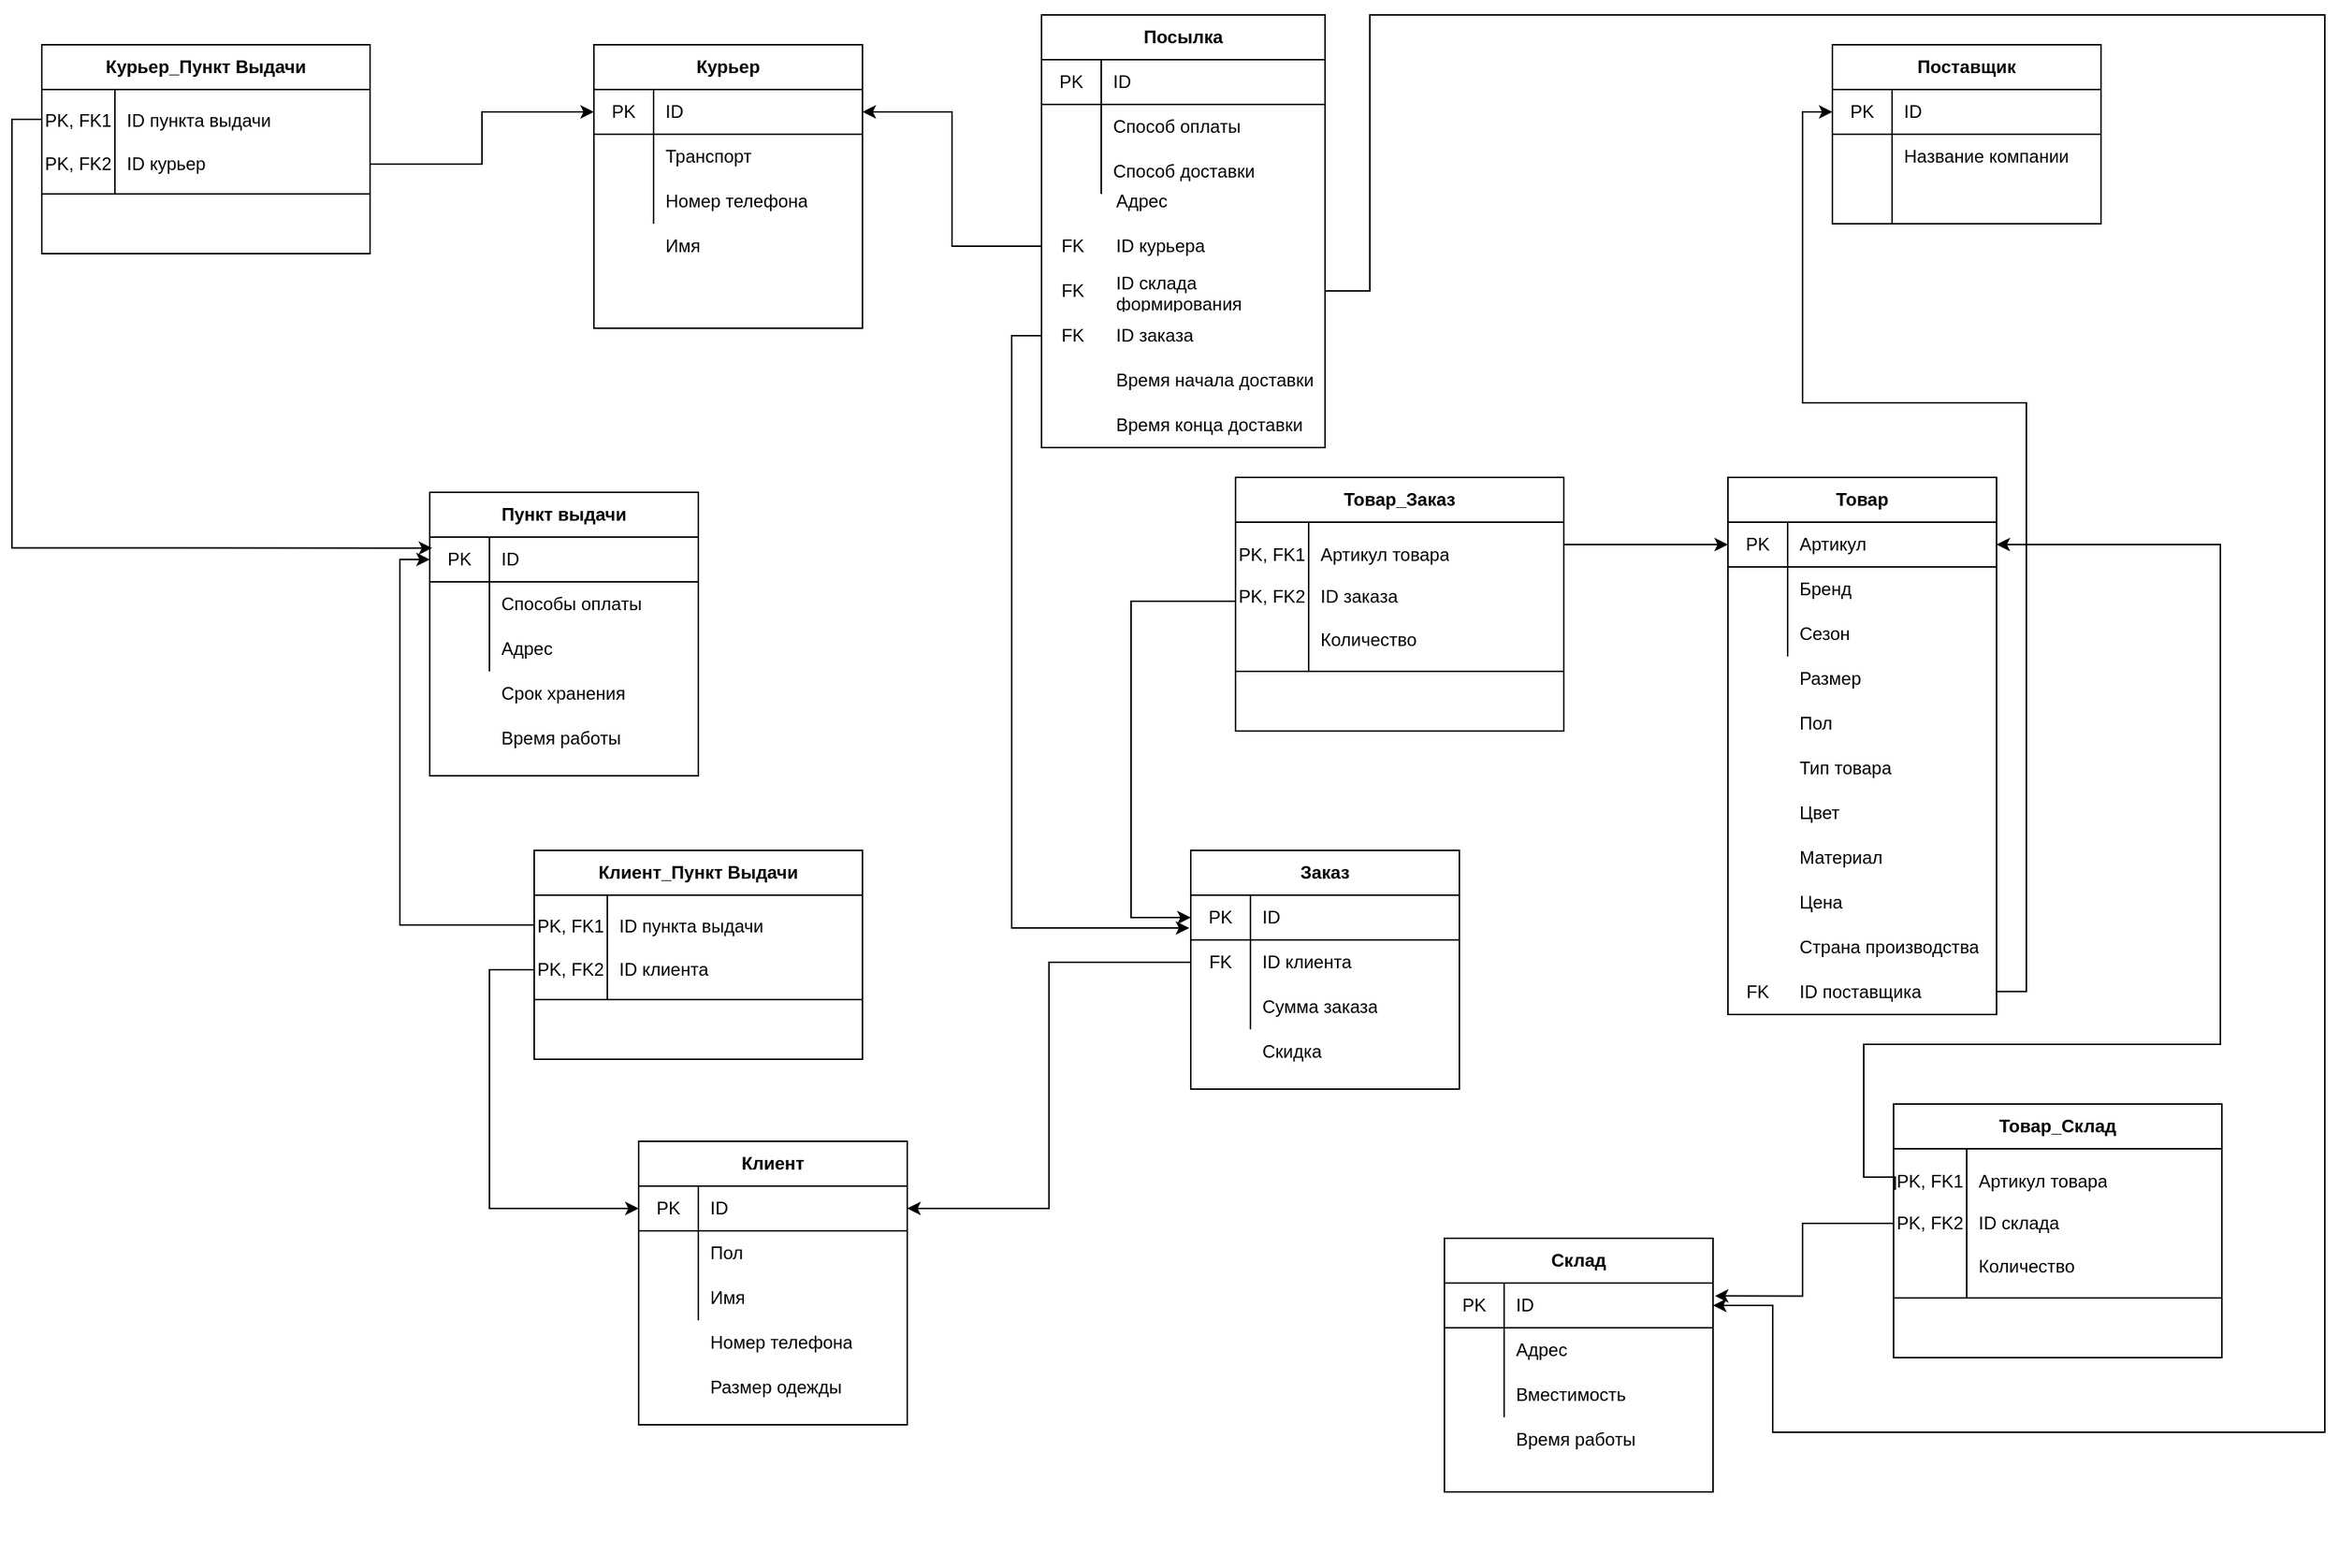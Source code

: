 <mxfile version="13.10.4" type="github">
  <diagram id="lGKr7dU0mGZIIrM9pEWA" name="Page-1">
    <mxGraphModel dx="1609" dy="469" grid="1" gridSize="10" guides="1" tooltips="1" connect="1" arrows="1" fold="1" page="1" pageScale="1" pageWidth="827" pageHeight="1169" math="0" shadow="0">
      <root>
        <mxCell id="0" />
        <mxCell id="1" parent="0" />
        <mxCell id="0K-Lj4Rn9zvSCGiPcpmL-1" value="" style="group" parent="1" vertex="1" connectable="0">
          <mxGeometry x="180" y="80" width="180" height="220" as="geometry" />
        </mxCell>
        <mxCell id="0K-Lj4Rn9zvSCGiPcpmL-2" value="Курьер" style="shape=table;html=1;whiteSpace=wrap;startSize=30;container=1;collapsible=0;childLayout=tableLayout;fixedRows=1;rowLines=0;fontStyle=1;align=center;" parent="0K-Lj4Rn9zvSCGiPcpmL-1" vertex="1">
          <mxGeometry width="180" height="190.0" as="geometry" />
        </mxCell>
        <mxCell id="0K-Lj4Rn9zvSCGiPcpmL-3" value="" style="shape=partialRectangle;html=1;whiteSpace=wrap;collapsible=0;dropTarget=0;pointerEvents=0;fillColor=none;top=0;left=0;bottom=1;right=0;points=[[0,0.5],[1,0.5]];portConstraint=eastwest;" parent="0K-Lj4Rn9zvSCGiPcpmL-2" vertex="1">
          <mxGeometry y="30" width="180" height="30" as="geometry" />
        </mxCell>
        <mxCell id="0K-Lj4Rn9zvSCGiPcpmL-4" value="PK" style="shape=partialRectangle;html=1;whiteSpace=wrap;connectable=0;fillColor=none;top=0;left=0;bottom=0;right=0;overflow=hidden;" parent="0K-Lj4Rn9zvSCGiPcpmL-3" vertex="1">
          <mxGeometry width="40" height="30" as="geometry" />
        </mxCell>
        <mxCell id="0K-Lj4Rn9zvSCGiPcpmL-5" value="ID" style="shape=partialRectangle;html=1;whiteSpace=wrap;connectable=0;fillColor=none;top=0;left=0;bottom=0;right=0;align=left;spacingLeft=6;overflow=hidden;" parent="0K-Lj4Rn9zvSCGiPcpmL-3" vertex="1">
          <mxGeometry x="40" width="140" height="30" as="geometry" />
        </mxCell>
        <mxCell id="0K-Lj4Rn9zvSCGiPcpmL-6" value="" style="shape=partialRectangle;html=1;whiteSpace=wrap;collapsible=0;dropTarget=0;pointerEvents=0;fillColor=none;top=0;left=0;bottom=0;right=0;points=[[0,0.5],[1,0.5]];portConstraint=eastwest;" parent="0K-Lj4Rn9zvSCGiPcpmL-2" vertex="1">
          <mxGeometry y="60" width="180" height="30" as="geometry" />
        </mxCell>
        <mxCell id="0K-Lj4Rn9zvSCGiPcpmL-7" value="" style="shape=partialRectangle;html=1;whiteSpace=wrap;connectable=0;fillColor=none;top=0;left=0;bottom=0;right=0;overflow=hidden;" parent="0K-Lj4Rn9zvSCGiPcpmL-6" vertex="1">
          <mxGeometry width="40" height="30" as="geometry" />
        </mxCell>
        <mxCell id="0K-Lj4Rn9zvSCGiPcpmL-8" value="Транспорт" style="shape=partialRectangle;html=1;whiteSpace=wrap;connectable=0;fillColor=none;top=0;left=0;bottom=0;right=0;align=left;spacingLeft=6;overflow=hidden;" parent="0K-Lj4Rn9zvSCGiPcpmL-6" vertex="1">
          <mxGeometry x="40" width="140" height="30" as="geometry" />
        </mxCell>
        <mxCell id="0K-Lj4Rn9zvSCGiPcpmL-9" value="" style="shape=partialRectangle;html=1;whiteSpace=wrap;collapsible=0;dropTarget=0;pointerEvents=0;fillColor=none;top=0;left=0;bottom=0;right=0;points=[[0,0.5],[1,0.5]];portConstraint=eastwest;" parent="0K-Lj4Rn9zvSCGiPcpmL-2" vertex="1">
          <mxGeometry y="90" width="180" height="30" as="geometry" />
        </mxCell>
        <mxCell id="0K-Lj4Rn9zvSCGiPcpmL-10" value="" style="shape=partialRectangle;html=1;whiteSpace=wrap;connectable=0;fillColor=none;top=0;left=0;bottom=0;right=0;overflow=hidden;" parent="0K-Lj4Rn9zvSCGiPcpmL-9" vertex="1">
          <mxGeometry width="40" height="30" as="geometry" />
        </mxCell>
        <mxCell id="0K-Lj4Rn9zvSCGiPcpmL-11" value="Номер телефона" style="shape=partialRectangle;html=1;whiteSpace=wrap;connectable=0;fillColor=none;top=0;left=0;bottom=0;right=0;align=left;spacingLeft=6;overflow=hidden;" parent="0K-Lj4Rn9zvSCGiPcpmL-9" vertex="1">
          <mxGeometry x="40" width="140" height="30" as="geometry" />
        </mxCell>
        <mxCell id="0K-Lj4Rn9zvSCGiPcpmL-12" value="" style="shape=partialRectangle;html=1;whiteSpace=wrap;collapsible=0;dropTarget=0;pointerEvents=0;fillColor=none;top=0;left=0;bottom=0;right=0;points=[[0,0.5],[1,0.5]];portConstraint=eastwest;" parent="0K-Lj4Rn9zvSCGiPcpmL-1" vertex="1">
          <mxGeometry y="120.0" width="180" height="30.0" as="geometry" />
        </mxCell>
        <mxCell id="0K-Lj4Rn9zvSCGiPcpmL-13" value="" style="shape=partialRectangle;html=1;whiteSpace=wrap;connectable=0;fillColor=none;top=0;left=0;bottom=0;right=0;overflow=hidden;" parent="0K-Lj4Rn9zvSCGiPcpmL-12" vertex="1">
          <mxGeometry x="-10" width="50" height="30.0" as="geometry" />
        </mxCell>
        <mxCell id="0K-Lj4Rn9zvSCGiPcpmL-14" value="Имя" style="shape=partialRectangle;html=1;whiteSpace=wrap;connectable=0;fillColor=none;top=0;left=0;bottom=0;right=0;align=left;spacingLeft=6;overflow=hidden;" parent="0K-Lj4Rn9zvSCGiPcpmL-12" vertex="1">
          <mxGeometry x="40" width="140" height="30.0" as="geometry" />
        </mxCell>
        <mxCell id="0K-Lj4Rn9zvSCGiPcpmL-15" value="" style="shape=partialRectangle;html=1;whiteSpace=wrap;collapsible=0;dropTarget=0;pointerEvents=0;fillColor=none;top=0;left=0;bottom=0;right=0;points=[[0,0.5],[1,0.5]];portConstraint=eastwest;" parent="0K-Lj4Rn9zvSCGiPcpmL-1" vertex="1">
          <mxGeometry y="150" width="180" height="30.0" as="geometry" />
        </mxCell>
        <mxCell id="0K-Lj4Rn9zvSCGiPcpmL-16" value="" style="shape=partialRectangle;html=1;whiteSpace=wrap;connectable=0;fillColor=none;top=0;left=0;bottom=0;right=0;overflow=hidden;" parent="0K-Lj4Rn9zvSCGiPcpmL-15" vertex="1">
          <mxGeometry width="40" height="30.0" as="geometry" />
        </mxCell>
        <mxCell id="0K-Lj4Rn9zvSCGiPcpmL-18" value="" style="group" parent="1" vertex="1" connectable="0">
          <mxGeometry x="480" y="50" width="190" height="300" as="geometry" />
        </mxCell>
        <mxCell id="0K-Lj4Rn9zvSCGiPcpmL-29" value="" style="shape=partialRectangle;html=1;whiteSpace=wrap;collapsible=0;dropTarget=0;pointerEvents=0;fillColor=none;top=0;left=0;bottom=0;right=0;points=[[0,0.5],[1,0.5]];portConstraint=eastwest;" parent="0K-Lj4Rn9zvSCGiPcpmL-18" vertex="1">
          <mxGeometry y="180" width="190" height="30" as="geometry" />
        </mxCell>
        <mxCell id="0K-Lj4Rn9zvSCGiPcpmL-30" value="FK" style="shape=partialRectangle;html=1;whiteSpace=wrap;connectable=0;fillColor=none;top=0;left=0;bottom=0;right=0;overflow=hidden;" parent="0K-Lj4Rn9zvSCGiPcpmL-29" vertex="1">
          <mxGeometry width="42.222" height="30" as="geometry" />
        </mxCell>
        <mxCell id="0K-Lj4Rn9zvSCGiPcpmL-31" value="ID склада формирования" style="shape=partialRectangle;html=1;whiteSpace=wrap;connectable=0;fillColor=none;top=0;left=0;bottom=0;right=0;align=left;spacingLeft=6;overflow=hidden;" parent="0K-Lj4Rn9zvSCGiPcpmL-29" vertex="1">
          <mxGeometry x="42.222" width="147.778" height="30" as="geometry" />
        </mxCell>
        <mxCell id="0K-Lj4Rn9zvSCGiPcpmL-32" value="" style="shape=partialRectangle;html=1;whiteSpace=wrap;collapsible=0;dropTarget=0;pointerEvents=0;fillColor=none;top=0;left=0;bottom=0;right=0;points=[[0,0.5],[1,0.5]];portConstraint=eastwest;" parent="0K-Lj4Rn9zvSCGiPcpmL-18" vertex="1">
          <mxGeometry y="150" width="190" height="30" as="geometry" />
        </mxCell>
        <mxCell id="0K-Lj4Rn9zvSCGiPcpmL-33" value="FK" style="shape=partialRectangle;html=1;whiteSpace=wrap;connectable=0;fillColor=none;top=0;left=0;bottom=0;right=0;overflow=hidden;" parent="0K-Lj4Rn9zvSCGiPcpmL-32" vertex="1">
          <mxGeometry width="42.222" height="30" as="geometry" />
        </mxCell>
        <mxCell id="0K-Lj4Rn9zvSCGiPcpmL-34" value="ID курьера" style="shape=partialRectangle;html=1;whiteSpace=wrap;connectable=0;fillColor=none;top=0;left=0;bottom=0;right=0;align=left;spacingLeft=6;overflow=hidden;" parent="0K-Lj4Rn9zvSCGiPcpmL-32" vertex="1">
          <mxGeometry x="42.222" width="147.778" height="30" as="geometry" />
        </mxCell>
        <mxCell id="0K-Lj4Rn9zvSCGiPcpmL-35" value="" style="shape=partialRectangle;html=1;whiteSpace=wrap;collapsible=0;dropTarget=0;pointerEvents=0;fillColor=none;top=0;left=0;bottom=0;right=0;points=[[0,0.5],[1,0.5]];portConstraint=eastwest;" parent="0K-Lj4Rn9zvSCGiPcpmL-18" vertex="1">
          <mxGeometry y="120" width="190" height="30" as="geometry" />
        </mxCell>
        <mxCell id="0K-Lj4Rn9zvSCGiPcpmL-36" value="" style="shape=partialRectangle;html=1;whiteSpace=wrap;connectable=0;fillColor=none;top=0;left=0;bottom=0;right=0;overflow=hidden;" parent="0K-Lj4Rn9zvSCGiPcpmL-35" vertex="1">
          <mxGeometry width="42.222" height="30" as="geometry" />
        </mxCell>
        <mxCell id="0K-Lj4Rn9zvSCGiPcpmL-37" value="Адрес" style="shape=partialRectangle;html=1;whiteSpace=wrap;connectable=0;fillColor=none;top=0;left=0;bottom=0;right=0;align=left;spacingLeft=6;overflow=hidden;" parent="0K-Lj4Rn9zvSCGiPcpmL-35" vertex="1">
          <mxGeometry x="42.222" width="147.778" height="30" as="geometry" />
        </mxCell>
        <mxCell id="0K-Lj4Rn9zvSCGiPcpmL-38" value="" style="shape=partialRectangle;html=1;whiteSpace=wrap;collapsible=0;dropTarget=0;pointerEvents=0;fillColor=none;top=0;left=0;bottom=0;right=0;points=[[0,0.5],[1,0.5]];portConstraint=eastwest;" parent="0K-Lj4Rn9zvSCGiPcpmL-18" vertex="1">
          <mxGeometry y="210" width="190" height="30" as="geometry" />
        </mxCell>
        <mxCell id="0K-Lj4Rn9zvSCGiPcpmL-39" value="FK" style="shape=partialRectangle;html=1;whiteSpace=wrap;connectable=0;fillColor=none;top=0;left=0;bottom=0;right=0;overflow=hidden;" parent="0K-Lj4Rn9zvSCGiPcpmL-38" vertex="1">
          <mxGeometry width="42.222" height="30" as="geometry" />
        </mxCell>
        <mxCell id="0K-Lj4Rn9zvSCGiPcpmL-40" value="ID заказа" style="shape=partialRectangle;html=1;whiteSpace=wrap;connectable=0;fillColor=none;top=0;left=0;bottom=0;right=0;align=left;spacingLeft=6;overflow=hidden;" parent="0K-Lj4Rn9zvSCGiPcpmL-38" vertex="1">
          <mxGeometry x="42.222" width="147.778" height="30" as="geometry" />
        </mxCell>
        <mxCell id="0K-Lj4Rn9zvSCGiPcpmL-41" value="" style="shape=partialRectangle;html=1;whiteSpace=wrap;collapsible=0;dropTarget=0;pointerEvents=0;fillColor=none;top=0;left=0;bottom=0;right=0;points=[[0,0.5],[1,0.5]];portConstraint=eastwest;" parent="0K-Lj4Rn9zvSCGiPcpmL-18" vertex="1">
          <mxGeometry y="240" width="190" height="30" as="geometry" />
        </mxCell>
        <mxCell id="0K-Lj4Rn9zvSCGiPcpmL-42" value="Время начала доставки" style="shape=partialRectangle;html=1;whiteSpace=wrap;connectable=0;fillColor=none;top=0;left=0;bottom=0;right=0;align=left;spacingLeft=6;overflow=hidden;" parent="0K-Lj4Rn9zvSCGiPcpmL-18" vertex="1">
          <mxGeometry x="42.222" y="240" width="147.778" height="30" as="geometry" />
        </mxCell>
        <mxCell id="sMgj1Hey4ygl2iS8Wv_3-3" value="Время конца доставки" style="shape=partialRectangle;html=1;whiteSpace=wrap;connectable=0;fillColor=none;top=0;left=0;bottom=0;right=0;align=left;spacingLeft=6;overflow=hidden;" vertex="1" parent="0K-Lj4Rn9zvSCGiPcpmL-18">
          <mxGeometry x="42.222" y="270" width="147.778" height="30" as="geometry" />
        </mxCell>
        <mxCell id="0K-Lj4Rn9zvSCGiPcpmL-43" value="" style="group" parent="1" vertex="1" connectable="0">
          <mxGeometry x="940" y="370" width="180" height="360" as="geometry" />
        </mxCell>
        <mxCell id="0K-Lj4Rn9zvSCGiPcpmL-44" value="" style="group" parent="0K-Lj4Rn9zvSCGiPcpmL-43" vertex="1" connectable="0">
          <mxGeometry width="180" height="360" as="geometry" />
        </mxCell>
        <mxCell id="0K-Lj4Rn9zvSCGiPcpmL-45" value="Товар" style="shape=table;html=1;whiteSpace=wrap;startSize=30;container=1;collapsible=0;childLayout=tableLayout;fixedRows=1;rowLines=0;fontStyle=1;align=center;" parent="0K-Lj4Rn9zvSCGiPcpmL-44" vertex="1">
          <mxGeometry width="180" height="360" as="geometry" />
        </mxCell>
        <mxCell id="0K-Lj4Rn9zvSCGiPcpmL-46" value="" style="shape=partialRectangle;html=1;whiteSpace=wrap;collapsible=0;dropTarget=0;pointerEvents=0;fillColor=none;top=0;left=0;bottom=1;right=0;points=[[0,0.5],[1,0.5]];portConstraint=eastwest;" parent="0K-Lj4Rn9zvSCGiPcpmL-45" vertex="1">
          <mxGeometry y="30" width="180" height="30" as="geometry" />
        </mxCell>
        <mxCell id="0K-Lj4Rn9zvSCGiPcpmL-47" value="PK" style="shape=partialRectangle;html=1;whiteSpace=wrap;connectable=0;fillColor=none;top=0;left=0;bottom=0;right=0;overflow=hidden;" parent="0K-Lj4Rn9zvSCGiPcpmL-46" vertex="1">
          <mxGeometry width="40" height="30" as="geometry" />
        </mxCell>
        <mxCell id="0K-Lj4Rn9zvSCGiPcpmL-48" value="Артикул" style="shape=partialRectangle;html=1;whiteSpace=wrap;connectable=0;fillColor=none;top=0;left=0;bottom=0;right=0;align=left;spacingLeft=6;overflow=hidden;" parent="0K-Lj4Rn9zvSCGiPcpmL-46" vertex="1">
          <mxGeometry x="40" width="140" height="30" as="geometry" />
        </mxCell>
        <mxCell id="0K-Lj4Rn9zvSCGiPcpmL-49" value="" style="shape=partialRectangle;html=1;whiteSpace=wrap;collapsible=0;dropTarget=0;pointerEvents=0;fillColor=none;top=0;left=0;bottom=0;right=0;points=[[0,0.5],[1,0.5]];portConstraint=eastwest;" parent="0K-Lj4Rn9zvSCGiPcpmL-45" vertex="1">
          <mxGeometry y="60" width="180" height="30" as="geometry" />
        </mxCell>
        <mxCell id="0K-Lj4Rn9zvSCGiPcpmL-50" value="" style="shape=partialRectangle;html=1;whiteSpace=wrap;connectable=0;fillColor=none;top=0;left=0;bottom=0;right=0;overflow=hidden;" parent="0K-Lj4Rn9zvSCGiPcpmL-49" vertex="1">
          <mxGeometry width="40" height="30" as="geometry" />
        </mxCell>
        <mxCell id="0K-Lj4Rn9zvSCGiPcpmL-51" value="Бренд" style="shape=partialRectangle;html=1;whiteSpace=wrap;connectable=0;fillColor=none;top=0;left=0;bottom=0;right=0;align=left;spacingLeft=6;overflow=hidden;" parent="0K-Lj4Rn9zvSCGiPcpmL-49" vertex="1">
          <mxGeometry x="40" width="140" height="30" as="geometry" />
        </mxCell>
        <mxCell id="0K-Lj4Rn9zvSCGiPcpmL-52" value="" style="shape=partialRectangle;html=1;whiteSpace=wrap;collapsible=0;dropTarget=0;pointerEvents=0;fillColor=none;top=0;left=0;bottom=0;right=0;points=[[0,0.5],[1,0.5]];portConstraint=eastwest;" parent="0K-Lj4Rn9zvSCGiPcpmL-45" vertex="1">
          <mxGeometry y="90" width="180" height="30" as="geometry" />
        </mxCell>
        <mxCell id="0K-Lj4Rn9zvSCGiPcpmL-53" value="" style="shape=partialRectangle;html=1;whiteSpace=wrap;connectable=0;fillColor=none;top=0;left=0;bottom=0;right=0;overflow=hidden;" parent="0K-Lj4Rn9zvSCGiPcpmL-52" vertex="1">
          <mxGeometry width="40" height="30" as="geometry" />
        </mxCell>
        <mxCell id="0K-Lj4Rn9zvSCGiPcpmL-54" value="Сезон" style="shape=partialRectangle;html=1;whiteSpace=wrap;connectable=0;fillColor=none;top=0;left=0;bottom=0;right=0;align=left;spacingLeft=6;overflow=hidden;" parent="0K-Lj4Rn9zvSCGiPcpmL-52" vertex="1">
          <mxGeometry x="40" width="140" height="30" as="geometry" />
        </mxCell>
        <mxCell id="0K-Lj4Rn9zvSCGiPcpmL-55" value="" style="shape=partialRectangle;html=1;whiteSpace=wrap;collapsible=0;dropTarget=0;pointerEvents=0;fillColor=none;top=0;left=0;bottom=0;right=0;points=[[0,0.5],[1,0.5]];portConstraint=eastwest;" parent="0K-Lj4Rn9zvSCGiPcpmL-44" vertex="1">
          <mxGeometry y="180" width="180" height="30.0" as="geometry" />
        </mxCell>
        <mxCell id="0K-Lj4Rn9zvSCGiPcpmL-56" value="" style="shape=partialRectangle;html=1;whiteSpace=wrap;connectable=0;fillColor=none;top=0;left=0;bottom=0;right=0;overflow=hidden;" parent="0K-Lj4Rn9zvSCGiPcpmL-55" vertex="1">
          <mxGeometry width="40" height="30.0" as="geometry" />
        </mxCell>
        <mxCell id="0K-Lj4Rn9zvSCGiPcpmL-57" value="Тип товара" style="shape=partialRectangle;html=1;whiteSpace=wrap;connectable=0;fillColor=none;top=0;left=0;bottom=0;right=0;align=left;spacingLeft=6;overflow=hidden;" parent="0K-Lj4Rn9zvSCGiPcpmL-55" vertex="1">
          <mxGeometry x="40" width="140" height="30.0" as="geometry" />
        </mxCell>
        <mxCell id="0K-Lj4Rn9zvSCGiPcpmL-58" value="" style="shape=partialRectangle;html=1;whiteSpace=wrap;collapsible=0;dropTarget=0;pointerEvents=0;fillColor=none;top=0;left=0;bottom=0;right=0;points=[[0,0.5],[1,0.5]];portConstraint=eastwest;" parent="0K-Lj4Rn9zvSCGiPcpmL-44" vertex="1">
          <mxGeometry y="150" width="180" height="30.0" as="geometry" />
        </mxCell>
        <mxCell id="0K-Lj4Rn9zvSCGiPcpmL-59" value="" style="shape=partialRectangle;html=1;whiteSpace=wrap;connectable=0;fillColor=none;top=0;left=0;bottom=0;right=0;overflow=hidden;" parent="0K-Lj4Rn9zvSCGiPcpmL-58" vertex="1">
          <mxGeometry width="40" height="30.0" as="geometry" />
        </mxCell>
        <mxCell id="0K-Lj4Rn9zvSCGiPcpmL-60" value="Пол" style="shape=partialRectangle;html=1;whiteSpace=wrap;connectable=0;fillColor=none;top=0;left=0;bottom=0;right=0;align=left;spacingLeft=6;overflow=hidden;" parent="0K-Lj4Rn9zvSCGiPcpmL-58" vertex="1">
          <mxGeometry x="40" width="140" height="30.0" as="geometry" />
        </mxCell>
        <mxCell id="0K-Lj4Rn9zvSCGiPcpmL-61" value="" style="shape=partialRectangle;html=1;whiteSpace=wrap;collapsible=0;dropTarget=0;pointerEvents=0;fillColor=none;top=0;left=0;bottom=0;right=0;points=[[0,0.5],[1,0.5]];portConstraint=eastwest;" parent="0K-Lj4Rn9zvSCGiPcpmL-44" vertex="1">
          <mxGeometry y="120.0" width="180" height="30.0" as="geometry" />
        </mxCell>
        <mxCell id="0K-Lj4Rn9zvSCGiPcpmL-62" value="" style="shape=partialRectangle;html=1;whiteSpace=wrap;connectable=0;fillColor=none;top=0;left=0;bottom=0;right=0;overflow=hidden;" parent="0K-Lj4Rn9zvSCGiPcpmL-61" vertex="1">
          <mxGeometry width="40" height="30.0" as="geometry" />
        </mxCell>
        <mxCell id="0K-Lj4Rn9zvSCGiPcpmL-63" value="Размер" style="shape=partialRectangle;html=1;whiteSpace=wrap;connectable=0;fillColor=none;top=0;left=0;bottom=0;right=0;align=left;spacingLeft=6;overflow=hidden;" parent="0K-Lj4Rn9zvSCGiPcpmL-61" vertex="1">
          <mxGeometry x="40" width="140" height="30.0" as="geometry" />
        </mxCell>
        <mxCell id="0K-Lj4Rn9zvSCGiPcpmL-64" value="" style="shape=partialRectangle;html=1;whiteSpace=wrap;collapsible=0;dropTarget=0;pointerEvents=0;fillColor=none;top=0;left=0;bottom=0;right=0;points=[[0,0.5],[1,0.5]];portConstraint=eastwest;" parent="0K-Lj4Rn9zvSCGiPcpmL-44" vertex="1">
          <mxGeometry y="210.0" width="180" height="30.0" as="geometry" />
        </mxCell>
        <mxCell id="0K-Lj4Rn9zvSCGiPcpmL-65" value="" style="shape=partialRectangle;html=1;whiteSpace=wrap;connectable=0;fillColor=none;top=0;left=0;bottom=0;right=0;overflow=hidden;" parent="0K-Lj4Rn9zvSCGiPcpmL-64" vertex="1">
          <mxGeometry width="40" height="30.0" as="geometry" />
        </mxCell>
        <mxCell id="0K-Lj4Rn9zvSCGiPcpmL-66" value="Цвет" style="shape=partialRectangle;html=1;whiteSpace=wrap;connectable=0;fillColor=none;top=0;left=0;bottom=0;right=0;align=left;spacingLeft=6;overflow=hidden;" parent="0K-Lj4Rn9zvSCGiPcpmL-64" vertex="1">
          <mxGeometry x="40" width="140" height="30.0" as="geometry" />
        </mxCell>
        <mxCell id="0K-Lj4Rn9zvSCGiPcpmL-67" value="" style="shape=partialRectangle;html=1;whiteSpace=wrap;collapsible=0;dropTarget=0;pointerEvents=0;fillColor=none;top=0;left=0;bottom=0;right=0;points=[[0,0.5],[1,0.5]];portConstraint=eastwest;" parent="0K-Lj4Rn9zvSCGiPcpmL-44" vertex="1">
          <mxGeometry y="240.0" width="180" height="30.0" as="geometry" />
        </mxCell>
        <mxCell id="0K-Lj4Rn9zvSCGiPcpmL-68" value="" style="shape=partialRectangle;html=1;whiteSpace=wrap;connectable=0;fillColor=none;top=0;left=0;bottom=0;right=0;overflow=hidden;" parent="0K-Lj4Rn9zvSCGiPcpmL-67" vertex="1">
          <mxGeometry width="40" height="30.0" as="geometry" />
        </mxCell>
        <mxCell id="0K-Lj4Rn9zvSCGiPcpmL-69" value="Материал" style="shape=partialRectangle;html=1;whiteSpace=wrap;connectable=0;fillColor=none;top=0;left=0;bottom=0;right=0;align=left;spacingLeft=6;overflow=hidden;" parent="0K-Lj4Rn9zvSCGiPcpmL-67" vertex="1">
          <mxGeometry x="40" width="140" height="30.0" as="geometry" />
        </mxCell>
        <mxCell id="0K-Lj4Rn9zvSCGiPcpmL-70" value="" style="shape=partialRectangle;html=1;whiteSpace=wrap;collapsible=0;dropTarget=0;pointerEvents=0;fillColor=none;top=0;left=0;bottom=0;right=0;points=[[0,0.5],[1,0.5]];portConstraint=eastwest;" parent="0K-Lj4Rn9zvSCGiPcpmL-44" vertex="1">
          <mxGeometry y="270.0" width="180" height="30.0" as="geometry" />
        </mxCell>
        <mxCell id="0K-Lj4Rn9zvSCGiPcpmL-71" value="" style="shape=partialRectangle;html=1;whiteSpace=wrap;connectable=0;fillColor=none;top=0;left=0;bottom=0;right=0;overflow=hidden;" parent="0K-Lj4Rn9zvSCGiPcpmL-70" vertex="1">
          <mxGeometry width="40" height="30.0" as="geometry" />
        </mxCell>
        <mxCell id="0K-Lj4Rn9zvSCGiPcpmL-72" value="Цена" style="shape=partialRectangle;html=1;whiteSpace=wrap;connectable=0;fillColor=none;top=0;left=0;bottom=0;right=0;align=left;spacingLeft=6;overflow=hidden;" parent="0K-Lj4Rn9zvSCGiPcpmL-70" vertex="1">
          <mxGeometry x="40" width="140" height="30.0" as="geometry" />
        </mxCell>
        <mxCell id="0K-Lj4Rn9zvSCGiPcpmL-73" value="" style="shape=partialRectangle;html=1;whiteSpace=wrap;collapsible=0;dropTarget=0;pointerEvents=0;fillColor=none;top=0;left=0;bottom=0;right=0;points=[[0,0.5],[1,0.5]];portConstraint=eastwest;" parent="0K-Lj4Rn9zvSCGiPcpmL-44" vertex="1">
          <mxGeometry y="300" width="180" height="30.0" as="geometry" />
        </mxCell>
        <mxCell id="0K-Lj4Rn9zvSCGiPcpmL-74" value="" style="shape=partialRectangle;html=1;whiteSpace=wrap;connectable=0;fillColor=none;top=0;left=0;bottom=0;right=0;overflow=hidden;" parent="0K-Lj4Rn9zvSCGiPcpmL-73" vertex="1">
          <mxGeometry width="40" height="30.0" as="geometry" />
        </mxCell>
        <mxCell id="0K-Lj4Rn9zvSCGiPcpmL-75" value="Страна производства" style="shape=partialRectangle;html=1;whiteSpace=wrap;connectable=0;fillColor=none;top=0;left=0;bottom=0;right=0;align=left;spacingLeft=6;overflow=hidden;" parent="0K-Lj4Rn9zvSCGiPcpmL-73" vertex="1">
          <mxGeometry x="40" width="140" height="30.0" as="geometry" />
        </mxCell>
        <mxCell id="0K-Lj4Rn9zvSCGiPcpmL-76" value="" style="shape=partialRectangle;html=1;whiteSpace=wrap;collapsible=0;dropTarget=0;pointerEvents=0;fillColor=none;top=0;left=0;bottom=0;right=0;points=[[0,0.5],[1,0.5]];portConstraint=eastwest;" parent="0K-Lj4Rn9zvSCGiPcpmL-44" vertex="1">
          <mxGeometry y="329.999" width="180" height="29.143" as="geometry" />
        </mxCell>
        <mxCell id="0K-Lj4Rn9zvSCGiPcpmL-77" value="" style="shape=partialRectangle;html=1;whiteSpace=wrap;connectable=0;fillColor=none;top=0;left=0;bottom=0;right=0;overflow=hidden;" parent="0K-Lj4Rn9zvSCGiPcpmL-76" vertex="1">
          <mxGeometry width="40" height="29.143" as="geometry" />
        </mxCell>
        <mxCell id="0K-Lj4Rn9zvSCGiPcpmL-78" value="ID поставщика" style="shape=partialRectangle;html=1;whiteSpace=wrap;connectable=0;fillColor=none;top=0;left=0;bottom=0;right=0;align=left;spacingLeft=6;overflow=hidden;" parent="0K-Lj4Rn9zvSCGiPcpmL-76" vertex="1">
          <mxGeometry x="40" width="140" height="29.143" as="geometry" />
        </mxCell>
        <mxCell id="0K-Lj4Rn9zvSCGiPcpmL-79" value="FK" style="shape=partialRectangle;html=1;whiteSpace=wrap;connectable=0;fillColor=none;top=0;left=0;bottom=0;right=0;overflow=hidden;" parent="0K-Lj4Rn9zvSCGiPcpmL-44" vertex="1">
          <mxGeometry y="330" width="40" height="30" as="geometry" />
        </mxCell>
        <mxCell id="0K-Lj4Rn9zvSCGiPcpmL-80" value="" style="group" parent="1" vertex="1" connectable="0">
          <mxGeometry x="1010" y="80" width="180" height="220" as="geometry" />
        </mxCell>
        <mxCell id="0K-Lj4Rn9zvSCGiPcpmL-81" value="Поставщик" style="shape=table;html=1;whiteSpace=wrap;startSize=30;container=1;collapsible=0;childLayout=tableLayout;fixedRows=1;rowLines=0;fontStyle=1;align=center;" parent="0K-Lj4Rn9zvSCGiPcpmL-80" vertex="1">
          <mxGeometry width="180" height="120" as="geometry" />
        </mxCell>
        <mxCell id="0K-Lj4Rn9zvSCGiPcpmL-82" value="" style="shape=partialRectangle;html=1;whiteSpace=wrap;collapsible=0;dropTarget=0;pointerEvents=0;fillColor=none;top=0;left=0;bottom=1;right=0;points=[[0,0.5],[1,0.5]];portConstraint=eastwest;" parent="0K-Lj4Rn9zvSCGiPcpmL-81" vertex="1">
          <mxGeometry y="30" width="180" height="30" as="geometry" />
        </mxCell>
        <mxCell id="0K-Lj4Rn9zvSCGiPcpmL-83" value="PK" style="shape=partialRectangle;html=1;whiteSpace=wrap;connectable=0;fillColor=none;top=0;left=0;bottom=0;right=0;overflow=hidden;" parent="0K-Lj4Rn9zvSCGiPcpmL-82" vertex="1">
          <mxGeometry width="40" height="30" as="geometry" />
        </mxCell>
        <mxCell id="0K-Lj4Rn9zvSCGiPcpmL-84" value="ID" style="shape=partialRectangle;html=1;whiteSpace=wrap;connectable=0;fillColor=none;top=0;left=0;bottom=0;right=0;align=left;spacingLeft=6;overflow=hidden;" parent="0K-Lj4Rn9zvSCGiPcpmL-82" vertex="1">
          <mxGeometry x="40" width="140" height="30" as="geometry" />
        </mxCell>
        <mxCell id="0K-Lj4Rn9zvSCGiPcpmL-85" value="" style="shape=partialRectangle;html=1;whiteSpace=wrap;collapsible=0;dropTarget=0;pointerEvents=0;fillColor=none;top=0;left=0;bottom=0;right=0;points=[[0,0.5],[1,0.5]];portConstraint=eastwest;" parent="0K-Lj4Rn9zvSCGiPcpmL-81" vertex="1">
          <mxGeometry y="60" width="180" height="30" as="geometry" />
        </mxCell>
        <mxCell id="0K-Lj4Rn9zvSCGiPcpmL-86" value="" style="shape=partialRectangle;html=1;whiteSpace=wrap;connectable=0;fillColor=none;top=0;left=0;bottom=0;right=0;overflow=hidden;" parent="0K-Lj4Rn9zvSCGiPcpmL-85" vertex="1">
          <mxGeometry width="40" height="30" as="geometry" />
        </mxCell>
        <mxCell id="0K-Lj4Rn9zvSCGiPcpmL-87" value="Название компании" style="shape=partialRectangle;html=1;whiteSpace=wrap;connectable=0;fillColor=none;top=0;left=0;bottom=0;right=0;align=left;spacingLeft=6;overflow=hidden;" parent="0K-Lj4Rn9zvSCGiPcpmL-85" vertex="1">
          <mxGeometry x="40" width="140" height="30" as="geometry" />
        </mxCell>
        <mxCell id="0K-Lj4Rn9zvSCGiPcpmL-88" value="" style="shape=partialRectangle;html=1;whiteSpace=wrap;collapsible=0;dropTarget=0;pointerEvents=0;fillColor=none;top=0;left=0;bottom=0;right=0;points=[[0,0.5],[1,0.5]];portConstraint=eastwest;" parent="0K-Lj4Rn9zvSCGiPcpmL-81" vertex="1">
          <mxGeometry y="90" width="180" height="30" as="geometry" />
        </mxCell>
        <mxCell id="0K-Lj4Rn9zvSCGiPcpmL-89" value="" style="shape=partialRectangle;html=1;whiteSpace=wrap;connectable=0;fillColor=none;top=0;left=0;bottom=0;right=0;overflow=hidden;" parent="0K-Lj4Rn9zvSCGiPcpmL-88" vertex="1">
          <mxGeometry width="40" height="30" as="geometry" />
        </mxCell>
        <mxCell id="0K-Lj4Rn9zvSCGiPcpmL-90" value="" style="shape=partialRectangle;html=1;whiteSpace=wrap;connectable=0;fillColor=none;top=0;left=0;bottom=0;right=0;align=left;spacingLeft=6;overflow=hidden;" parent="0K-Lj4Rn9zvSCGiPcpmL-88" vertex="1">
          <mxGeometry x="40" width="140" height="30" as="geometry" />
        </mxCell>
        <mxCell id="0K-Lj4Rn9zvSCGiPcpmL-91" value="" style="group" parent="1" vertex="1" connectable="0">
          <mxGeometry x="580" y="620" width="180" height="220" as="geometry" />
        </mxCell>
        <mxCell id="0K-Lj4Rn9zvSCGiPcpmL-92" value="" style="group" parent="0K-Lj4Rn9zvSCGiPcpmL-91" vertex="1" connectable="0">
          <mxGeometry width="180" height="220" as="geometry" />
        </mxCell>
        <mxCell id="0K-Lj4Rn9zvSCGiPcpmL-93" value="Заказ" style="shape=table;html=1;whiteSpace=wrap;startSize=30;container=1;collapsible=0;childLayout=tableLayout;fixedRows=1;rowLines=0;fontStyle=1;align=center;" parent="0K-Lj4Rn9zvSCGiPcpmL-92" vertex="1">
          <mxGeometry width="180" height="160" as="geometry" />
        </mxCell>
        <mxCell id="0K-Lj4Rn9zvSCGiPcpmL-94" value="" style="shape=partialRectangle;html=1;whiteSpace=wrap;collapsible=0;dropTarget=0;pointerEvents=0;fillColor=none;top=0;left=0;bottom=1;right=0;points=[[0,0.5],[1,0.5]];portConstraint=eastwest;" parent="0K-Lj4Rn9zvSCGiPcpmL-93" vertex="1">
          <mxGeometry y="30" width="180" height="30" as="geometry" />
        </mxCell>
        <mxCell id="0K-Lj4Rn9zvSCGiPcpmL-95" value="PK" style="shape=partialRectangle;html=1;whiteSpace=wrap;connectable=0;fillColor=none;top=0;left=0;bottom=0;right=0;overflow=hidden;" parent="0K-Lj4Rn9zvSCGiPcpmL-94" vertex="1">
          <mxGeometry width="40" height="30" as="geometry" />
        </mxCell>
        <mxCell id="0K-Lj4Rn9zvSCGiPcpmL-96" value="ID" style="shape=partialRectangle;html=1;whiteSpace=wrap;connectable=0;fillColor=none;top=0;left=0;bottom=0;right=0;align=left;spacingLeft=6;overflow=hidden;" parent="0K-Lj4Rn9zvSCGiPcpmL-94" vertex="1">
          <mxGeometry x="40" width="140" height="30" as="geometry" />
        </mxCell>
        <mxCell id="0K-Lj4Rn9zvSCGiPcpmL-97" value="" style="shape=partialRectangle;html=1;whiteSpace=wrap;collapsible=0;dropTarget=0;pointerEvents=0;fillColor=none;top=0;left=0;bottom=0;right=0;points=[[0,0.5],[1,0.5]];portConstraint=eastwest;" parent="0K-Lj4Rn9zvSCGiPcpmL-93" vertex="1">
          <mxGeometry y="60" width="180" height="30" as="geometry" />
        </mxCell>
        <mxCell id="0K-Lj4Rn9zvSCGiPcpmL-98" value="FK" style="shape=partialRectangle;html=1;whiteSpace=wrap;connectable=0;fillColor=none;top=0;left=0;bottom=0;right=0;overflow=hidden;" parent="0K-Lj4Rn9zvSCGiPcpmL-97" vertex="1">
          <mxGeometry width="40" height="30" as="geometry" />
        </mxCell>
        <mxCell id="0K-Lj4Rn9zvSCGiPcpmL-99" value="ID клиента" style="shape=partialRectangle;html=1;whiteSpace=wrap;connectable=0;fillColor=none;top=0;left=0;bottom=0;right=0;align=left;spacingLeft=6;overflow=hidden;" parent="0K-Lj4Rn9zvSCGiPcpmL-97" vertex="1">
          <mxGeometry x="40" width="140" height="30" as="geometry" />
        </mxCell>
        <mxCell id="0K-Lj4Rn9zvSCGiPcpmL-100" value="" style="shape=partialRectangle;html=1;whiteSpace=wrap;collapsible=0;dropTarget=0;pointerEvents=0;fillColor=none;top=0;left=0;bottom=0;right=0;points=[[0,0.5],[1,0.5]];portConstraint=eastwest;" parent="0K-Lj4Rn9zvSCGiPcpmL-93" vertex="1">
          <mxGeometry y="90" width="180" height="30" as="geometry" />
        </mxCell>
        <mxCell id="0K-Lj4Rn9zvSCGiPcpmL-101" value="" style="shape=partialRectangle;html=1;whiteSpace=wrap;connectable=0;fillColor=none;top=0;left=0;bottom=0;right=0;overflow=hidden;" parent="0K-Lj4Rn9zvSCGiPcpmL-100" vertex="1">
          <mxGeometry width="40" height="30" as="geometry" />
        </mxCell>
        <mxCell id="0K-Lj4Rn9zvSCGiPcpmL-102" value="Сумма заказа" style="shape=partialRectangle;html=1;whiteSpace=wrap;connectable=0;fillColor=none;top=0;left=0;bottom=0;right=0;align=left;spacingLeft=6;overflow=hidden;" parent="0K-Lj4Rn9zvSCGiPcpmL-100" vertex="1">
          <mxGeometry x="40" width="140" height="30" as="geometry" />
        </mxCell>
        <mxCell id="0K-Lj4Rn9zvSCGiPcpmL-103" value="" style="shape=partialRectangle;html=1;whiteSpace=wrap;collapsible=0;dropTarget=0;pointerEvents=0;fillColor=none;top=0;left=0;bottom=0;right=0;points=[[0,0.5],[1,0.5]];portConstraint=eastwest;" parent="0K-Lj4Rn9zvSCGiPcpmL-92" vertex="1">
          <mxGeometry y="150" width="180" height="30" as="geometry" />
        </mxCell>
        <mxCell id="0K-Lj4Rn9zvSCGiPcpmL-104" value="" style="shape=partialRectangle;html=1;whiteSpace=wrap;connectable=0;fillColor=none;top=0;left=0;bottom=0;right=0;overflow=hidden;" parent="0K-Lj4Rn9zvSCGiPcpmL-103" vertex="1">
          <mxGeometry width="40" height="30" as="geometry" />
        </mxCell>
        <mxCell id="0K-Lj4Rn9zvSCGiPcpmL-105" value="Скидка" style="shape=partialRectangle;html=1;whiteSpace=wrap;connectable=0;fillColor=none;top=0;left=0;bottom=0;right=0;align=left;spacingLeft=6;overflow=hidden;" parent="0K-Lj4Rn9zvSCGiPcpmL-92" vertex="1">
          <mxGeometry x="40" y="120" width="140" height="30" as="geometry" />
        </mxCell>
        <mxCell id="0K-Lj4Rn9zvSCGiPcpmL-106" value="" style="group" parent="1" vertex="1" connectable="0">
          <mxGeometry x="210" y="815" width="180" height="220" as="geometry" />
        </mxCell>
        <mxCell id="0K-Lj4Rn9zvSCGiPcpmL-107" value="" style="group" parent="0K-Lj4Rn9zvSCGiPcpmL-106" vertex="1" connectable="0">
          <mxGeometry width="180" height="220" as="geometry" />
        </mxCell>
        <mxCell id="0K-Lj4Rn9zvSCGiPcpmL-108" value="Клиент" style="shape=table;html=1;whiteSpace=wrap;startSize=30;container=1;collapsible=0;childLayout=tableLayout;fixedRows=1;rowLines=0;fontStyle=1;align=center;" parent="0K-Lj4Rn9zvSCGiPcpmL-107" vertex="1">
          <mxGeometry width="180" height="190" as="geometry" />
        </mxCell>
        <mxCell id="0K-Lj4Rn9zvSCGiPcpmL-109" value="" style="shape=partialRectangle;html=1;whiteSpace=wrap;collapsible=0;dropTarget=0;pointerEvents=0;fillColor=none;top=0;left=0;bottom=1;right=0;points=[[0,0.5],[1,0.5]];portConstraint=eastwest;" parent="0K-Lj4Rn9zvSCGiPcpmL-108" vertex="1">
          <mxGeometry y="30" width="180" height="30" as="geometry" />
        </mxCell>
        <mxCell id="0K-Lj4Rn9zvSCGiPcpmL-110" value="PK" style="shape=partialRectangle;html=1;whiteSpace=wrap;connectable=0;fillColor=none;top=0;left=0;bottom=0;right=0;overflow=hidden;" parent="0K-Lj4Rn9zvSCGiPcpmL-109" vertex="1">
          <mxGeometry width="40" height="30" as="geometry" />
        </mxCell>
        <mxCell id="0K-Lj4Rn9zvSCGiPcpmL-111" value="ID" style="shape=partialRectangle;html=1;whiteSpace=wrap;connectable=0;fillColor=none;top=0;left=0;bottom=0;right=0;align=left;spacingLeft=6;overflow=hidden;" parent="0K-Lj4Rn9zvSCGiPcpmL-109" vertex="1">
          <mxGeometry x="40" width="140" height="30" as="geometry" />
        </mxCell>
        <mxCell id="0K-Lj4Rn9zvSCGiPcpmL-112" value="" style="shape=partialRectangle;html=1;whiteSpace=wrap;collapsible=0;dropTarget=0;pointerEvents=0;fillColor=none;top=0;left=0;bottom=0;right=0;points=[[0,0.5],[1,0.5]];portConstraint=eastwest;" parent="0K-Lj4Rn9zvSCGiPcpmL-108" vertex="1">
          <mxGeometry y="60" width="180" height="30" as="geometry" />
        </mxCell>
        <mxCell id="0K-Lj4Rn9zvSCGiPcpmL-113" value="" style="shape=partialRectangle;html=1;whiteSpace=wrap;connectable=0;fillColor=none;top=0;left=0;bottom=0;right=0;overflow=hidden;" parent="0K-Lj4Rn9zvSCGiPcpmL-112" vertex="1">
          <mxGeometry width="40" height="30" as="geometry" />
        </mxCell>
        <mxCell id="0K-Lj4Rn9zvSCGiPcpmL-114" value="Пол" style="shape=partialRectangle;html=1;whiteSpace=wrap;connectable=0;fillColor=none;top=0;left=0;bottom=0;right=0;align=left;spacingLeft=6;overflow=hidden;" parent="0K-Lj4Rn9zvSCGiPcpmL-112" vertex="1">
          <mxGeometry x="40" width="140" height="30" as="geometry" />
        </mxCell>
        <mxCell id="0K-Lj4Rn9zvSCGiPcpmL-115" value="" style="shape=partialRectangle;html=1;whiteSpace=wrap;collapsible=0;dropTarget=0;pointerEvents=0;fillColor=none;top=0;left=0;bottom=0;right=0;points=[[0,0.5],[1,0.5]];portConstraint=eastwest;" parent="0K-Lj4Rn9zvSCGiPcpmL-108" vertex="1">
          <mxGeometry y="90" width="180" height="30" as="geometry" />
        </mxCell>
        <mxCell id="0K-Lj4Rn9zvSCGiPcpmL-116" value="" style="shape=partialRectangle;html=1;whiteSpace=wrap;connectable=0;fillColor=none;top=0;left=0;bottom=0;right=0;overflow=hidden;" parent="0K-Lj4Rn9zvSCGiPcpmL-115" vertex="1">
          <mxGeometry width="40" height="30" as="geometry" />
        </mxCell>
        <mxCell id="0K-Lj4Rn9zvSCGiPcpmL-117" value="Имя" style="shape=partialRectangle;html=1;whiteSpace=wrap;connectable=0;fillColor=none;top=0;left=0;bottom=0;right=0;align=left;spacingLeft=6;overflow=hidden;" parent="0K-Lj4Rn9zvSCGiPcpmL-115" vertex="1">
          <mxGeometry x="40" width="140" height="30" as="geometry" />
        </mxCell>
        <mxCell id="0K-Lj4Rn9zvSCGiPcpmL-118" value="" style="shape=partialRectangle;html=1;whiteSpace=wrap;collapsible=0;dropTarget=0;pointerEvents=0;fillColor=none;top=0;left=0;bottom=0;right=0;points=[[0,0.5],[1,0.5]];portConstraint=eastwest;" parent="0K-Lj4Rn9zvSCGiPcpmL-107" vertex="1">
          <mxGeometry y="120" width="180" height="30" as="geometry" />
        </mxCell>
        <mxCell id="0K-Lj4Rn9zvSCGiPcpmL-119" value="" style="shape=partialRectangle;html=1;whiteSpace=wrap;connectable=0;fillColor=none;top=0;left=0;bottom=0;right=0;overflow=hidden;" parent="0K-Lj4Rn9zvSCGiPcpmL-118" vertex="1">
          <mxGeometry x="-10" width="50" height="30" as="geometry" />
        </mxCell>
        <mxCell id="0K-Lj4Rn9zvSCGiPcpmL-120" value="Номер телефона" style="shape=partialRectangle;html=1;whiteSpace=wrap;connectable=0;fillColor=none;top=0;left=0;bottom=0;right=0;align=left;spacingLeft=6;overflow=hidden;" parent="0K-Lj4Rn9zvSCGiPcpmL-118" vertex="1">
          <mxGeometry x="40" width="140" height="30" as="geometry" />
        </mxCell>
        <mxCell id="0K-Lj4Rn9zvSCGiPcpmL-121" value="" style="shape=partialRectangle;html=1;whiteSpace=wrap;collapsible=0;dropTarget=0;pointerEvents=0;fillColor=none;top=0;left=0;bottom=0;right=0;points=[[0,0.5],[1,0.5]];portConstraint=eastwest;" parent="0K-Lj4Rn9zvSCGiPcpmL-107" vertex="1">
          <mxGeometry y="150" width="180" height="30" as="geometry" />
        </mxCell>
        <mxCell id="0K-Lj4Rn9zvSCGiPcpmL-122" value="Размер одежды" style="shape=partialRectangle;html=1;whiteSpace=wrap;connectable=0;fillColor=none;top=0;left=0;bottom=0;right=0;align=left;spacingLeft=6;overflow=hidden;" parent="0K-Lj4Rn9zvSCGiPcpmL-121" vertex="1">
          <mxGeometry x="40" width="140" height="30" as="geometry" />
        </mxCell>
        <mxCell id="0K-Lj4Rn9zvSCGiPcpmL-123" value="" style="shape=partialRectangle;html=1;whiteSpace=wrap;collapsible=0;dropTarget=0;pointerEvents=0;fillColor=none;top=0;left=0;bottom=0;right=0;points=[[0,0.5],[1,0.5]];portConstraint=eastwest;" parent="0K-Lj4Rn9zvSCGiPcpmL-107" vertex="1">
          <mxGeometry y="180" width="180" height="30" as="geometry" />
        </mxCell>
        <mxCell id="0K-Lj4Rn9zvSCGiPcpmL-124" value="" style="shape=partialRectangle;html=1;whiteSpace=wrap;connectable=0;fillColor=none;top=0;left=0;bottom=0;right=0;overflow=hidden;" parent="0K-Lj4Rn9zvSCGiPcpmL-123" vertex="1">
          <mxGeometry width="40" height="30" as="geometry" />
        </mxCell>
        <mxCell id="0K-Lj4Rn9zvSCGiPcpmL-125" value="" style="group" parent="1" vertex="1" connectable="0">
          <mxGeometry x="70" y="380" width="180" height="220" as="geometry" />
        </mxCell>
        <mxCell id="0K-Lj4Rn9zvSCGiPcpmL-126" value="Пункт выдачи" style="shape=table;html=1;whiteSpace=wrap;startSize=30;container=1;collapsible=0;childLayout=tableLayout;fixedRows=1;rowLines=0;fontStyle=1;align=center;" parent="0K-Lj4Rn9zvSCGiPcpmL-125" vertex="1">
          <mxGeometry width="180" height="190" as="geometry" />
        </mxCell>
        <mxCell id="0K-Lj4Rn9zvSCGiPcpmL-127" value="" style="shape=partialRectangle;html=1;whiteSpace=wrap;collapsible=0;dropTarget=0;pointerEvents=0;fillColor=none;top=0;left=0;bottom=1;right=0;points=[[0,0.5],[1,0.5]];portConstraint=eastwest;" parent="0K-Lj4Rn9zvSCGiPcpmL-126" vertex="1">
          <mxGeometry y="30" width="180" height="30" as="geometry" />
        </mxCell>
        <mxCell id="0K-Lj4Rn9zvSCGiPcpmL-128" value="PK" style="shape=partialRectangle;html=1;whiteSpace=wrap;connectable=0;fillColor=none;top=0;left=0;bottom=0;right=0;overflow=hidden;" parent="0K-Lj4Rn9zvSCGiPcpmL-127" vertex="1">
          <mxGeometry width="40" height="30" as="geometry" />
        </mxCell>
        <mxCell id="0K-Lj4Rn9zvSCGiPcpmL-129" value="ID" style="shape=partialRectangle;html=1;whiteSpace=wrap;connectable=0;fillColor=none;top=0;left=0;bottom=0;right=0;align=left;spacingLeft=6;overflow=hidden;" parent="0K-Lj4Rn9zvSCGiPcpmL-127" vertex="1">
          <mxGeometry x="40" width="140" height="30" as="geometry" />
        </mxCell>
        <mxCell id="0K-Lj4Rn9zvSCGiPcpmL-130" value="" style="shape=partialRectangle;html=1;whiteSpace=wrap;collapsible=0;dropTarget=0;pointerEvents=0;fillColor=none;top=0;left=0;bottom=0;right=0;points=[[0,0.5],[1,0.5]];portConstraint=eastwest;" parent="0K-Lj4Rn9zvSCGiPcpmL-126" vertex="1">
          <mxGeometry y="60" width="180" height="30" as="geometry" />
        </mxCell>
        <mxCell id="0K-Lj4Rn9zvSCGiPcpmL-131" value="" style="shape=partialRectangle;html=1;whiteSpace=wrap;connectable=0;fillColor=none;top=0;left=0;bottom=0;right=0;overflow=hidden;" parent="0K-Lj4Rn9zvSCGiPcpmL-130" vertex="1">
          <mxGeometry width="40" height="30" as="geometry" />
        </mxCell>
        <mxCell id="0K-Lj4Rn9zvSCGiPcpmL-132" value="Способы оплаты" style="shape=partialRectangle;html=1;whiteSpace=wrap;connectable=0;fillColor=none;top=0;left=0;bottom=0;right=0;align=left;spacingLeft=6;overflow=hidden;" parent="0K-Lj4Rn9zvSCGiPcpmL-130" vertex="1">
          <mxGeometry x="40" width="140" height="30" as="geometry" />
        </mxCell>
        <mxCell id="0K-Lj4Rn9zvSCGiPcpmL-133" value="" style="shape=partialRectangle;html=1;whiteSpace=wrap;collapsible=0;dropTarget=0;pointerEvents=0;fillColor=none;top=0;left=0;bottom=0;right=0;points=[[0,0.5],[1,0.5]];portConstraint=eastwest;" parent="0K-Lj4Rn9zvSCGiPcpmL-126" vertex="1">
          <mxGeometry y="90" width="180" height="30" as="geometry" />
        </mxCell>
        <mxCell id="0K-Lj4Rn9zvSCGiPcpmL-134" value="" style="shape=partialRectangle;html=1;whiteSpace=wrap;connectable=0;fillColor=none;top=0;left=0;bottom=0;right=0;overflow=hidden;" parent="0K-Lj4Rn9zvSCGiPcpmL-133" vertex="1">
          <mxGeometry width="40" height="30" as="geometry" />
        </mxCell>
        <mxCell id="0K-Lj4Rn9zvSCGiPcpmL-135" value="Адрес" style="shape=partialRectangle;html=1;whiteSpace=wrap;connectable=0;fillColor=none;top=0;left=0;bottom=0;right=0;align=left;spacingLeft=6;overflow=hidden;" parent="0K-Lj4Rn9zvSCGiPcpmL-133" vertex="1">
          <mxGeometry x="40" width="140" height="30" as="geometry" />
        </mxCell>
        <mxCell id="0K-Lj4Rn9zvSCGiPcpmL-136" value="" style="shape=partialRectangle;html=1;whiteSpace=wrap;collapsible=0;dropTarget=0;pointerEvents=0;fillColor=none;top=0;left=0;bottom=0;right=0;points=[[0,0.5],[1,0.5]];portConstraint=eastwest;" parent="0K-Lj4Rn9zvSCGiPcpmL-125" vertex="1">
          <mxGeometry y="120" width="180" height="30" as="geometry" />
        </mxCell>
        <mxCell id="0K-Lj4Rn9zvSCGiPcpmL-137" value="" style="shape=partialRectangle;html=1;whiteSpace=wrap;connectable=0;fillColor=none;top=0;left=0;bottom=0;right=0;overflow=hidden;" parent="0K-Lj4Rn9zvSCGiPcpmL-136" vertex="1">
          <mxGeometry x="-10" width="50" height="30" as="geometry" />
        </mxCell>
        <mxCell id="0K-Lj4Rn9zvSCGiPcpmL-138" value="Срок хранения" style="shape=partialRectangle;html=1;whiteSpace=wrap;connectable=0;fillColor=none;top=0;left=0;bottom=0;right=0;align=left;spacingLeft=6;overflow=hidden;" parent="0K-Lj4Rn9zvSCGiPcpmL-136" vertex="1">
          <mxGeometry x="40" width="140" height="30" as="geometry" />
        </mxCell>
        <mxCell id="0K-Lj4Rn9zvSCGiPcpmL-139" value="" style="shape=partialRectangle;html=1;whiteSpace=wrap;collapsible=0;dropTarget=0;pointerEvents=0;fillColor=none;top=0;left=0;bottom=0;right=0;points=[[0,0.5],[1,0.5]];portConstraint=eastwest;" parent="0K-Lj4Rn9zvSCGiPcpmL-125" vertex="1">
          <mxGeometry y="150" width="180" height="30" as="geometry" />
        </mxCell>
        <mxCell id="0K-Lj4Rn9zvSCGiPcpmL-140" value="" style="shape=partialRectangle;html=1;whiteSpace=wrap;connectable=0;fillColor=none;top=0;left=0;bottom=0;right=0;overflow=hidden;" parent="0K-Lj4Rn9zvSCGiPcpmL-139" vertex="1">
          <mxGeometry width="40" height="30" as="geometry" />
        </mxCell>
        <mxCell id="0K-Lj4Rn9zvSCGiPcpmL-141" value="Время работы" style="shape=partialRectangle;html=1;whiteSpace=wrap;connectable=0;fillColor=none;top=0;left=0;bottom=0;right=0;align=left;spacingLeft=6;overflow=hidden;" parent="0K-Lj4Rn9zvSCGiPcpmL-139" vertex="1">
          <mxGeometry x="40" width="140" height="30" as="geometry" />
        </mxCell>
        <mxCell id="0K-Lj4Rn9zvSCGiPcpmL-142" value="" style="group" parent="1" vertex="1" connectable="0">
          <mxGeometry x="750" y="880" width="180" height="220" as="geometry" />
        </mxCell>
        <mxCell id="0K-Lj4Rn9zvSCGiPcpmL-143" value="" style="group" parent="0K-Lj4Rn9zvSCGiPcpmL-142" vertex="1" connectable="0">
          <mxGeometry width="180" height="220" as="geometry" />
        </mxCell>
        <mxCell id="0K-Lj4Rn9zvSCGiPcpmL-144" value="" style="group" parent="0K-Lj4Rn9zvSCGiPcpmL-143" vertex="1" connectable="0">
          <mxGeometry width="180" height="170" as="geometry" />
        </mxCell>
        <mxCell id="0K-Lj4Rn9zvSCGiPcpmL-145" value="" style="group" parent="0K-Lj4Rn9zvSCGiPcpmL-144" vertex="1" connectable="0">
          <mxGeometry width="180" height="170" as="geometry" />
        </mxCell>
        <mxCell id="0K-Lj4Rn9zvSCGiPcpmL-146" value="Склад" style="shape=table;html=1;whiteSpace=wrap;startSize=30;container=1;collapsible=0;childLayout=tableLayout;fixedRows=1;rowLines=0;fontStyle=1;align=center;" parent="0K-Lj4Rn9zvSCGiPcpmL-145" vertex="1">
          <mxGeometry width="180" height="170" as="geometry" />
        </mxCell>
        <mxCell id="0K-Lj4Rn9zvSCGiPcpmL-147" value="" style="shape=partialRectangle;html=1;whiteSpace=wrap;collapsible=0;dropTarget=0;pointerEvents=0;fillColor=none;top=0;left=0;bottom=1;right=0;points=[[0,0.5],[1,0.5]];portConstraint=eastwest;" parent="0K-Lj4Rn9zvSCGiPcpmL-146" vertex="1">
          <mxGeometry y="30" width="180" height="30" as="geometry" />
        </mxCell>
        <mxCell id="0K-Lj4Rn9zvSCGiPcpmL-148" value="PK" style="shape=partialRectangle;html=1;whiteSpace=wrap;connectable=0;fillColor=none;top=0;left=0;bottom=0;right=0;overflow=hidden;" parent="0K-Lj4Rn9zvSCGiPcpmL-147" vertex="1">
          <mxGeometry width="40" height="30" as="geometry" />
        </mxCell>
        <mxCell id="0K-Lj4Rn9zvSCGiPcpmL-149" value="ID" style="shape=partialRectangle;html=1;whiteSpace=wrap;connectable=0;fillColor=none;top=0;left=0;bottom=0;right=0;align=left;spacingLeft=6;overflow=hidden;" parent="0K-Lj4Rn9zvSCGiPcpmL-147" vertex="1">
          <mxGeometry x="40" width="140" height="30" as="geometry" />
        </mxCell>
        <mxCell id="0K-Lj4Rn9zvSCGiPcpmL-150" value="" style="shape=partialRectangle;html=1;whiteSpace=wrap;collapsible=0;dropTarget=0;pointerEvents=0;fillColor=none;top=0;left=0;bottom=0;right=0;points=[[0,0.5],[1,0.5]];portConstraint=eastwest;" parent="0K-Lj4Rn9zvSCGiPcpmL-146" vertex="1">
          <mxGeometry y="60" width="180" height="30" as="geometry" />
        </mxCell>
        <mxCell id="0K-Lj4Rn9zvSCGiPcpmL-151" value="" style="shape=partialRectangle;html=1;whiteSpace=wrap;connectable=0;fillColor=none;top=0;left=0;bottom=0;right=0;overflow=hidden;" parent="0K-Lj4Rn9zvSCGiPcpmL-150" vertex="1">
          <mxGeometry width="40" height="30" as="geometry" />
        </mxCell>
        <mxCell id="0K-Lj4Rn9zvSCGiPcpmL-152" value="Адрес" style="shape=partialRectangle;html=1;whiteSpace=wrap;connectable=0;fillColor=none;top=0;left=0;bottom=0;right=0;align=left;spacingLeft=6;overflow=hidden;" parent="0K-Lj4Rn9zvSCGiPcpmL-150" vertex="1">
          <mxGeometry x="40" width="140" height="30" as="geometry" />
        </mxCell>
        <mxCell id="0K-Lj4Rn9zvSCGiPcpmL-153" value="" style="shape=partialRectangle;html=1;whiteSpace=wrap;collapsible=0;dropTarget=0;pointerEvents=0;fillColor=none;top=0;left=0;bottom=0;right=0;points=[[0,0.5],[1,0.5]];portConstraint=eastwest;" parent="0K-Lj4Rn9zvSCGiPcpmL-146" vertex="1">
          <mxGeometry y="90" width="180" height="30" as="geometry" />
        </mxCell>
        <mxCell id="0K-Lj4Rn9zvSCGiPcpmL-154" value="" style="shape=partialRectangle;html=1;whiteSpace=wrap;connectable=0;fillColor=none;top=0;left=0;bottom=0;right=0;overflow=hidden;" parent="0K-Lj4Rn9zvSCGiPcpmL-153" vertex="1">
          <mxGeometry width="40" height="30" as="geometry" />
        </mxCell>
        <mxCell id="0K-Lj4Rn9zvSCGiPcpmL-155" value="Вместимость" style="shape=partialRectangle;html=1;whiteSpace=wrap;connectable=0;fillColor=none;top=0;left=0;bottom=0;right=0;align=left;spacingLeft=6;overflow=hidden;" parent="0K-Lj4Rn9zvSCGiPcpmL-153" vertex="1">
          <mxGeometry x="40" width="140" height="30" as="geometry" />
        </mxCell>
        <mxCell id="0K-Lj4Rn9zvSCGiPcpmL-156" value="" style="shape=partialRectangle;html=1;whiteSpace=wrap;collapsible=0;dropTarget=0;pointerEvents=0;fillColor=none;top=0;left=0;bottom=0;right=0;points=[[0,0.5],[1,0.5]];portConstraint=eastwest;" parent="0K-Lj4Rn9zvSCGiPcpmL-145" vertex="1">
          <mxGeometry y="120" width="180" height="30" as="geometry" />
        </mxCell>
        <mxCell id="0K-Lj4Rn9zvSCGiPcpmL-157" value="" style="shape=partialRectangle;html=1;whiteSpace=wrap;connectable=0;fillColor=none;top=0;left=0;bottom=0;right=0;overflow=hidden;" parent="0K-Lj4Rn9zvSCGiPcpmL-156" vertex="1">
          <mxGeometry x="-10" width="50" height="30" as="geometry" />
        </mxCell>
        <mxCell id="0K-Lj4Rn9zvSCGiPcpmL-158" value="Время работы" style="shape=partialRectangle;html=1;whiteSpace=wrap;connectable=0;fillColor=none;top=0;left=0;bottom=0;right=0;align=left;spacingLeft=6;overflow=hidden;" parent="0K-Lj4Rn9zvSCGiPcpmL-156" vertex="1">
          <mxGeometry x="40" width="140" height="30" as="geometry" />
        </mxCell>
        <mxCell id="0K-Lj4Rn9zvSCGiPcpmL-159" value="" style="group" parent="1" vertex="1" connectable="0">
          <mxGeometry x="610" y="370" width="220" height="140" as="geometry" />
        </mxCell>
        <mxCell id="0K-Lj4Rn9zvSCGiPcpmL-160" value="Товар_Заказ" style="shape=table;html=1;whiteSpace=wrap;startSize=30;container=1;collapsible=0;childLayout=tableLayout;fixedRows=1;rowLines=0;fontStyle=1;align=center;" parent="0K-Lj4Rn9zvSCGiPcpmL-159" vertex="1">
          <mxGeometry width="220" height="170" as="geometry" />
        </mxCell>
        <mxCell id="0K-Lj4Rn9zvSCGiPcpmL-161" value="" style="shape=partialRectangle;html=1;whiteSpace=wrap;collapsible=0;dropTarget=0;pointerEvents=0;fillColor=none;top=0;left=0;bottom=1;right=0;points=[[0,0.5],[1,0.5]];portConstraint=eastwest;" parent="0K-Lj4Rn9zvSCGiPcpmL-160" vertex="1">
          <mxGeometry y="30" width="220" height="100" as="geometry" />
        </mxCell>
        <mxCell id="0K-Lj4Rn9zvSCGiPcpmL-162" value="PK, FK1&lt;br&gt;&lt;br&gt;PK, FK2&lt;br&gt;&amp;nbsp;&lt;br&gt;&lt;font color=&quot;#ffffff&quot;&gt;ю&lt;/font&gt;" style="shape=partialRectangle;html=1;whiteSpace=wrap;connectable=0;fillColor=none;top=0;left=0;bottom=0;right=0;overflow=hidden;" parent="0K-Lj4Rn9zvSCGiPcpmL-161" vertex="1">
          <mxGeometry width="49" height="100" as="geometry" />
        </mxCell>
        <mxCell id="0K-Lj4Rn9zvSCGiPcpmL-163" value="Артикул товара&lt;br&gt;&lt;br&gt;ID заказа&lt;br&gt;&lt;br&gt;Количество" style="shape=partialRectangle;html=1;whiteSpace=wrap;connectable=0;fillColor=none;top=0;left=0;bottom=0;right=0;align=left;spacingLeft=6;overflow=hidden;" parent="0K-Lj4Rn9zvSCGiPcpmL-161" vertex="1">
          <mxGeometry x="49" width="171" height="100" as="geometry" />
        </mxCell>
        <mxCell id="0K-Lj4Rn9zvSCGiPcpmL-164" value="Товар_Склад" style="shape=table;html=1;whiteSpace=wrap;startSize=30;container=1;collapsible=0;childLayout=tableLayout;fixedRows=1;rowLines=0;fontStyle=1;align=center;" parent="1" vertex="1">
          <mxGeometry x="1051" y="790" width="220" height="170" as="geometry" />
        </mxCell>
        <mxCell id="0K-Lj4Rn9zvSCGiPcpmL-165" value="" style="shape=partialRectangle;html=1;whiteSpace=wrap;collapsible=0;dropTarget=0;pointerEvents=0;fillColor=none;top=0;left=0;bottom=1;right=0;points=[[0,0.5],[1,0.5]];portConstraint=eastwest;" parent="0K-Lj4Rn9zvSCGiPcpmL-164" vertex="1">
          <mxGeometry y="30" width="220" height="100" as="geometry" />
        </mxCell>
        <mxCell id="0K-Lj4Rn9zvSCGiPcpmL-166" value="PK, FK1&lt;br&gt;&lt;br&gt;PK, FK2&lt;br&gt;&lt;br&gt;&lt;font color=&quot;#ffffff&quot;&gt;ю&lt;/font&gt;" style="shape=partialRectangle;html=1;whiteSpace=wrap;connectable=0;fillColor=none;top=0;left=0;bottom=0;right=0;overflow=hidden;" parent="0K-Lj4Rn9zvSCGiPcpmL-165" vertex="1">
          <mxGeometry width="49" height="100" as="geometry" />
        </mxCell>
        <mxCell id="0K-Lj4Rn9zvSCGiPcpmL-167" value="Артикул товара&lt;br&gt;&lt;br&gt;ID склада&lt;br&gt;&lt;br&gt;Количество" style="shape=partialRectangle;html=1;whiteSpace=wrap;connectable=0;fillColor=none;top=0;left=0;bottom=0;right=0;align=left;spacingLeft=6;overflow=hidden;" parent="0K-Lj4Rn9zvSCGiPcpmL-165" vertex="1">
          <mxGeometry x="49" width="171" height="100" as="geometry" />
        </mxCell>
        <mxCell id="0K-Lj4Rn9zvSCGiPcpmL-168" value="" style="group" parent="1" vertex="1" connectable="0">
          <mxGeometry x="140" y="620" width="220" height="140" as="geometry" />
        </mxCell>
        <mxCell id="0K-Lj4Rn9zvSCGiPcpmL-169" value="Клиент_Пункт Выдачи" style="shape=table;html=1;whiteSpace=wrap;startSize=30;container=1;collapsible=0;childLayout=tableLayout;fixedRows=1;rowLines=0;fontStyle=1;align=center;" parent="0K-Lj4Rn9zvSCGiPcpmL-168" vertex="1">
          <mxGeometry width="220" height="140" as="geometry" />
        </mxCell>
        <mxCell id="0K-Lj4Rn9zvSCGiPcpmL-170" value="" style="shape=partialRectangle;html=1;whiteSpace=wrap;collapsible=0;dropTarget=0;pointerEvents=0;fillColor=none;top=0;left=0;bottom=1;right=0;points=[[0,0.5],[1,0.5]];portConstraint=eastwest;" parent="0K-Lj4Rn9zvSCGiPcpmL-169" vertex="1">
          <mxGeometry y="30" width="220" height="70" as="geometry" />
        </mxCell>
        <mxCell id="0K-Lj4Rn9zvSCGiPcpmL-171" value="PK, FK1&lt;br&gt;&lt;br&gt;PK, FK2" style="shape=partialRectangle;html=1;whiteSpace=wrap;connectable=0;fillColor=none;top=0;left=0;bottom=0;right=0;overflow=hidden;" parent="0K-Lj4Rn9zvSCGiPcpmL-170" vertex="1">
          <mxGeometry width="49" height="70" as="geometry" />
        </mxCell>
        <mxCell id="0K-Lj4Rn9zvSCGiPcpmL-172" value="ID пункта выдачи&lt;br&gt;&lt;br&gt;ID клиента" style="shape=partialRectangle;html=1;whiteSpace=wrap;connectable=0;fillColor=none;top=0;left=0;bottom=0;right=0;align=left;spacingLeft=6;overflow=hidden;" parent="0K-Lj4Rn9zvSCGiPcpmL-170" vertex="1">
          <mxGeometry x="49" width="171" height="70" as="geometry" />
        </mxCell>
        <mxCell id="0K-Lj4Rn9zvSCGiPcpmL-174" style="edgeStyle=orthogonalEdgeStyle;rounded=0;orthogonalLoop=1;jettySize=auto;html=1;exitX=0;exitY=0.5;exitDx=0;exitDy=0;entryX=1;entryY=0.5;entryDx=0;entryDy=0;" parent="1" source="0K-Lj4Rn9zvSCGiPcpmL-32" target="0K-Lj4Rn9zvSCGiPcpmL-3" edge="1">
          <mxGeometry relative="1" as="geometry" />
        </mxCell>
        <mxCell id="0K-Lj4Rn9zvSCGiPcpmL-175" style="edgeStyle=orthogonalEdgeStyle;rounded=0;orthogonalLoop=1;jettySize=auto;html=1;exitX=1;exitY=0.5;exitDx=0;exitDy=0;entryX=1;entryY=0.5;entryDx=0;entryDy=0;" parent="1" source="0K-Lj4Rn9zvSCGiPcpmL-29" target="0K-Lj4Rn9zvSCGiPcpmL-147" edge="1">
          <mxGeometry relative="1" as="geometry">
            <Array as="points">
              <mxPoint x="700" y="245" />
              <mxPoint x="700" y="60" />
              <mxPoint x="1340" y="60" />
              <mxPoint x="1340" y="1010" />
              <mxPoint x="970" y="1010" />
              <mxPoint x="970" y="925" />
            </Array>
          </mxGeometry>
        </mxCell>
        <mxCell id="0K-Lj4Rn9zvSCGiPcpmL-176" style="edgeStyle=orthogonalEdgeStyle;rounded=0;orthogonalLoop=1;jettySize=auto;html=1;exitX=0;exitY=0.5;exitDx=0;exitDy=0;" parent="1" source="0K-Lj4Rn9zvSCGiPcpmL-38" edge="1">
          <mxGeometry relative="1" as="geometry">
            <mxPoint x="579" y="672" as="targetPoint" />
            <Array as="points">
              <mxPoint x="460" y="275" />
              <mxPoint x="460" y="672" />
            </Array>
          </mxGeometry>
        </mxCell>
        <mxCell id="0K-Lj4Rn9zvSCGiPcpmL-177" style="edgeStyle=orthogonalEdgeStyle;rounded=0;orthogonalLoop=1;jettySize=auto;html=1;exitX=1;exitY=0.5;exitDx=0;exitDy=0;entryX=0;entryY=0.5;entryDx=0;entryDy=0;" parent="1" source="0K-Lj4Rn9zvSCGiPcpmL-161" target="0K-Lj4Rn9zvSCGiPcpmL-46" edge="1">
          <mxGeometry relative="1" as="geometry">
            <Array as="points">
              <mxPoint x="830" y="415" />
            </Array>
          </mxGeometry>
        </mxCell>
        <mxCell id="0K-Lj4Rn9zvSCGiPcpmL-178" style="edgeStyle=orthogonalEdgeStyle;rounded=0;orthogonalLoop=1;jettySize=auto;html=1;exitX=0;exitY=0.5;exitDx=0;exitDy=0;entryX=1;entryY=0.5;entryDx=0;entryDy=0;endArrow=classic;endFill=1;" parent="1" source="0K-Lj4Rn9zvSCGiPcpmL-97" target="0K-Lj4Rn9zvSCGiPcpmL-109" edge="1">
          <mxGeometry relative="1" as="geometry" />
        </mxCell>
        <mxCell id="0K-Lj4Rn9zvSCGiPcpmL-179" style="edgeStyle=orthogonalEdgeStyle;rounded=0;orthogonalLoop=1;jettySize=auto;html=1;exitX=0;exitY=0.5;exitDx=0;exitDy=0;endArrow=classic;endFill=1;entryX=1.007;entryY=0.289;entryDx=0;entryDy=0;entryPerimeter=0;" parent="1" source="0K-Lj4Rn9zvSCGiPcpmL-165" target="0K-Lj4Rn9zvSCGiPcpmL-147" edge="1">
          <mxGeometry relative="1" as="geometry">
            <mxPoint x="990" y="930" as="targetPoint" />
            <Array as="points">
              <mxPoint x="1051" y="870" />
              <mxPoint x="990" y="870" />
              <mxPoint x="990" y="919" />
            </Array>
          </mxGeometry>
        </mxCell>
        <mxCell id="0K-Lj4Rn9zvSCGiPcpmL-180" style="edgeStyle=orthogonalEdgeStyle;rounded=0;orthogonalLoop=1;jettySize=auto;html=1;exitX=0.005;exitY=0.276;exitDx=0;exitDy=0;endArrow=classic;endFill=1;exitPerimeter=0;entryX=1;entryY=0.5;entryDx=0;entryDy=0;" parent="1" source="0K-Lj4Rn9zvSCGiPcpmL-165" target="0K-Lj4Rn9zvSCGiPcpmL-46" edge="1">
          <mxGeometry relative="1" as="geometry">
            <mxPoint x="1010" y="120" as="targetPoint" />
            <Array as="points">
              <mxPoint x="1031" y="839" />
              <mxPoint x="1031" y="750" />
              <mxPoint x="1270" y="750" />
              <mxPoint x="1270" y="415" />
            </Array>
          </mxGeometry>
        </mxCell>
        <mxCell id="0K-Lj4Rn9zvSCGiPcpmL-181" style="edgeStyle=orthogonalEdgeStyle;rounded=0;orthogonalLoop=1;jettySize=auto;html=1;exitX=0;exitY=0.5;exitDx=0;exitDy=0;endArrow=classic;endFill=1;entryX=0;entryY=0.5;entryDx=0;entryDy=0;" parent="1" source="0K-Lj4Rn9zvSCGiPcpmL-170" target="0K-Lj4Rn9zvSCGiPcpmL-109" edge="1">
          <mxGeometry relative="1" as="geometry">
            <mxPoint x="110" y="860" as="targetPoint" />
            <Array as="points">
              <mxPoint x="140" y="700" />
              <mxPoint x="110" y="700" />
              <mxPoint x="110" y="860" />
            </Array>
          </mxGeometry>
        </mxCell>
        <mxCell id="0K-Lj4Rn9zvSCGiPcpmL-182" style="edgeStyle=orthogonalEdgeStyle;rounded=0;orthogonalLoop=1;jettySize=auto;html=1;exitX=0;exitY=0.5;exitDx=0;exitDy=0;endArrow=classic;endFill=1;entryX=0;entryY=0.5;entryDx=0;entryDy=0;" parent="1" source="0K-Lj4Rn9zvSCGiPcpmL-170" target="0K-Lj4Rn9zvSCGiPcpmL-127" edge="1">
          <mxGeometry relative="1" as="geometry">
            <mxPoint x="50" y="420" as="targetPoint" />
            <Array as="points">
              <mxPoint x="140" y="670" />
              <mxPoint x="50" y="670" />
              <mxPoint x="50" y="425" />
            </Array>
          </mxGeometry>
        </mxCell>
        <mxCell id="0K-Lj4Rn9zvSCGiPcpmL-183" style="edgeStyle=orthogonalEdgeStyle;rounded=0;orthogonalLoop=1;jettySize=auto;html=1;exitX=1;exitY=0.5;exitDx=0;exitDy=0;entryX=0;entryY=0.5;entryDx=0;entryDy=0;endArrow=classic;endFill=1;" parent="1" source="0K-Lj4Rn9zvSCGiPcpmL-76" target="0K-Lj4Rn9zvSCGiPcpmL-82" edge="1">
          <mxGeometry relative="1" as="geometry">
            <Array as="points">
              <mxPoint x="1140" y="715" />
              <mxPoint x="1140" y="320" />
              <mxPoint x="990" y="320" />
              <mxPoint x="990" y="125" />
            </Array>
          </mxGeometry>
        </mxCell>
        <mxCell id="0K-Lj4Rn9zvSCGiPcpmL-184" style="edgeStyle=orthogonalEdgeStyle;rounded=0;orthogonalLoop=1;jettySize=auto;html=1;exitX=0;exitY=0.762;exitDx=0;exitDy=0;entryX=0;entryY=0.5;entryDx=0;entryDy=0;endArrow=classic;endFill=1;exitPerimeter=0;" parent="1" source="0K-Lj4Rn9zvSCGiPcpmL-161" target="0K-Lj4Rn9zvSCGiPcpmL-94" edge="1">
          <mxGeometry relative="1" as="geometry">
            <Array as="points">
              <mxPoint x="540" y="453" />
              <mxPoint x="540" y="665" />
            </Array>
          </mxGeometry>
        </mxCell>
        <mxCell id="1MuWCE_Mcs7u0VFZ_qi8-1" value="" style="group" parent="1" vertex="1" connectable="0">
          <mxGeometry x="-190" y="80" width="220" height="140" as="geometry" />
        </mxCell>
        <mxCell id="1MuWCE_Mcs7u0VFZ_qi8-2" value="Курьер_Пункт Выдачи" style="shape=table;html=1;whiteSpace=wrap;startSize=30;container=1;collapsible=0;childLayout=tableLayout;fixedRows=1;rowLines=0;fontStyle=1;align=center;" parent="1MuWCE_Mcs7u0VFZ_qi8-1" vertex="1">
          <mxGeometry width="220" height="140" as="geometry" />
        </mxCell>
        <mxCell id="1MuWCE_Mcs7u0VFZ_qi8-3" value="" style="shape=partialRectangle;html=1;whiteSpace=wrap;collapsible=0;dropTarget=0;pointerEvents=0;fillColor=none;top=0;left=0;bottom=1;right=0;points=[[0,0.5],[1,0.5]];portConstraint=eastwest;" parent="1MuWCE_Mcs7u0VFZ_qi8-2" vertex="1">
          <mxGeometry y="30" width="220" height="70" as="geometry" />
        </mxCell>
        <mxCell id="1MuWCE_Mcs7u0VFZ_qi8-4" value="PK, FK1&lt;br&gt;&lt;br&gt;PK, FK2" style="shape=partialRectangle;html=1;whiteSpace=wrap;connectable=0;fillColor=none;top=0;left=0;bottom=0;right=0;overflow=hidden;" parent="1MuWCE_Mcs7u0VFZ_qi8-3" vertex="1">
          <mxGeometry width="49" height="70" as="geometry" />
        </mxCell>
        <mxCell id="1MuWCE_Mcs7u0VFZ_qi8-5" value="ID пункта выдачи&lt;br&gt;&lt;br&gt;ID курьер" style="shape=partialRectangle;html=1;whiteSpace=wrap;connectable=0;fillColor=none;top=0;left=0;bottom=0;right=0;align=left;spacingLeft=6;overflow=hidden;" parent="1MuWCE_Mcs7u0VFZ_qi8-3" vertex="1">
          <mxGeometry x="49" width="171" height="70" as="geometry" />
        </mxCell>
        <mxCell id="1MuWCE_Mcs7u0VFZ_qi8-7" style="edgeStyle=orthogonalEdgeStyle;rounded=0;orthogonalLoop=1;jettySize=auto;html=1;exitX=0;exitY=0.5;exitDx=0;exitDy=0;entryX=0.009;entryY=0.244;entryDx=0;entryDy=0;entryPerimeter=0;" parent="1" source="1MuWCE_Mcs7u0VFZ_qi8-3" target="0K-Lj4Rn9zvSCGiPcpmL-127" edge="1">
          <mxGeometry relative="1" as="geometry">
            <Array as="points">
              <mxPoint x="-190" y="130" />
              <mxPoint x="-210" y="130" />
              <mxPoint x="-210" y="417" />
            </Array>
          </mxGeometry>
        </mxCell>
        <mxCell id="1MuWCE_Mcs7u0VFZ_qi8-10" style="edgeStyle=orthogonalEdgeStyle;rounded=0;orthogonalLoop=1;jettySize=auto;html=1;exitX=1;exitY=0.5;exitDx=0;exitDy=0;entryX=0;entryY=0.5;entryDx=0;entryDy=0;" parent="1" source="1MuWCE_Mcs7u0VFZ_qi8-3" target="0K-Lj4Rn9zvSCGiPcpmL-3" edge="1">
          <mxGeometry relative="1" as="geometry">
            <Array as="points">
              <mxPoint x="30" y="160" />
              <mxPoint x="105" y="160" />
              <mxPoint x="105" y="125" />
            </Array>
          </mxGeometry>
        </mxCell>
        <mxCell id="0K-Lj4Rn9zvSCGiPcpmL-19" value="Посылка" style="shape=table;html=1;whiteSpace=wrap;startSize=30;container=1;collapsible=0;childLayout=tableLayout;fixedRows=1;rowLines=0;fontStyle=1;align=center;" parent="1" vertex="1">
          <mxGeometry x="480" y="60" width="190" height="290" as="geometry" />
        </mxCell>
        <mxCell id="0K-Lj4Rn9zvSCGiPcpmL-20" value="" style="shape=partialRectangle;html=1;whiteSpace=wrap;collapsible=0;dropTarget=0;pointerEvents=0;fillColor=none;top=0;left=0;bottom=1;right=0;points=[[0,0.5],[1,0.5]];portConstraint=eastwest;" parent="0K-Lj4Rn9zvSCGiPcpmL-19" vertex="1">
          <mxGeometry y="30" width="190" height="30" as="geometry" />
        </mxCell>
        <mxCell id="0K-Lj4Rn9zvSCGiPcpmL-21" value="PK" style="shape=partialRectangle;html=1;whiteSpace=wrap;connectable=0;fillColor=none;top=0;left=0;bottom=0;right=0;overflow=hidden;" parent="0K-Lj4Rn9zvSCGiPcpmL-20" vertex="1">
          <mxGeometry width="40" height="30" as="geometry" />
        </mxCell>
        <mxCell id="0K-Lj4Rn9zvSCGiPcpmL-22" value="ID" style="shape=partialRectangle;html=1;whiteSpace=wrap;connectable=0;fillColor=none;top=0;left=0;bottom=0;right=0;align=left;spacingLeft=6;overflow=hidden;" parent="0K-Lj4Rn9zvSCGiPcpmL-20" vertex="1">
          <mxGeometry x="40" width="150" height="30" as="geometry" />
        </mxCell>
        <mxCell id="0K-Lj4Rn9zvSCGiPcpmL-23" value="" style="shape=partialRectangle;html=1;whiteSpace=wrap;collapsible=0;dropTarget=0;pointerEvents=0;fillColor=none;top=0;left=0;bottom=0;right=0;points=[[0,0.5],[1,0.5]];portConstraint=eastwest;" parent="0K-Lj4Rn9zvSCGiPcpmL-19" vertex="1">
          <mxGeometry y="60" width="190" height="30" as="geometry" />
        </mxCell>
        <mxCell id="0K-Lj4Rn9zvSCGiPcpmL-24" value="" style="shape=partialRectangle;html=1;whiteSpace=wrap;connectable=0;fillColor=none;top=0;left=0;bottom=0;right=0;overflow=hidden;" parent="0K-Lj4Rn9zvSCGiPcpmL-23" vertex="1">
          <mxGeometry width="40" height="30" as="geometry" />
        </mxCell>
        <mxCell id="0K-Lj4Rn9zvSCGiPcpmL-25" value="Способ оплаты" style="shape=partialRectangle;html=1;whiteSpace=wrap;connectable=0;fillColor=none;top=0;left=0;bottom=0;right=0;align=left;spacingLeft=6;overflow=hidden;" parent="0K-Lj4Rn9zvSCGiPcpmL-23" vertex="1">
          <mxGeometry x="40" width="150" height="30" as="geometry" />
        </mxCell>
        <mxCell id="0K-Lj4Rn9zvSCGiPcpmL-26" value="" style="shape=partialRectangle;html=1;whiteSpace=wrap;collapsible=0;dropTarget=0;pointerEvents=0;fillColor=none;top=0;left=0;bottom=0;right=0;points=[[0,0.5],[1,0.5]];portConstraint=eastwest;" parent="0K-Lj4Rn9zvSCGiPcpmL-19" vertex="1">
          <mxGeometry y="90" width="190" height="30" as="geometry" />
        </mxCell>
        <mxCell id="0K-Lj4Rn9zvSCGiPcpmL-27" value="" style="shape=partialRectangle;html=1;whiteSpace=wrap;connectable=0;fillColor=none;top=0;left=0;bottom=0;right=0;overflow=hidden;" parent="0K-Lj4Rn9zvSCGiPcpmL-26" vertex="1">
          <mxGeometry width="40" height="30" as="geometry" />
        </mxCell>
        <mxCell id="0K-Lj4Rn9zvSCGiPcpmL-28" value="Способ доставки" style="shape=partialRectangle;html=1;whiteSpace=wrap;connectable=0;fillColor=none;top=0;left=0;bottom=0;right=0;align=left;spacingLeft=6;overflow=hidden;" parent="0K-Lj4Rn9zvSCGiPcpmL-26" vertex="1">
          <mxGeometry x="40" width="150" height="30" as="geometry" />
        </mxCell>
      </root>
    </mxGraphModel>
  </diagram>
</mxfile>
